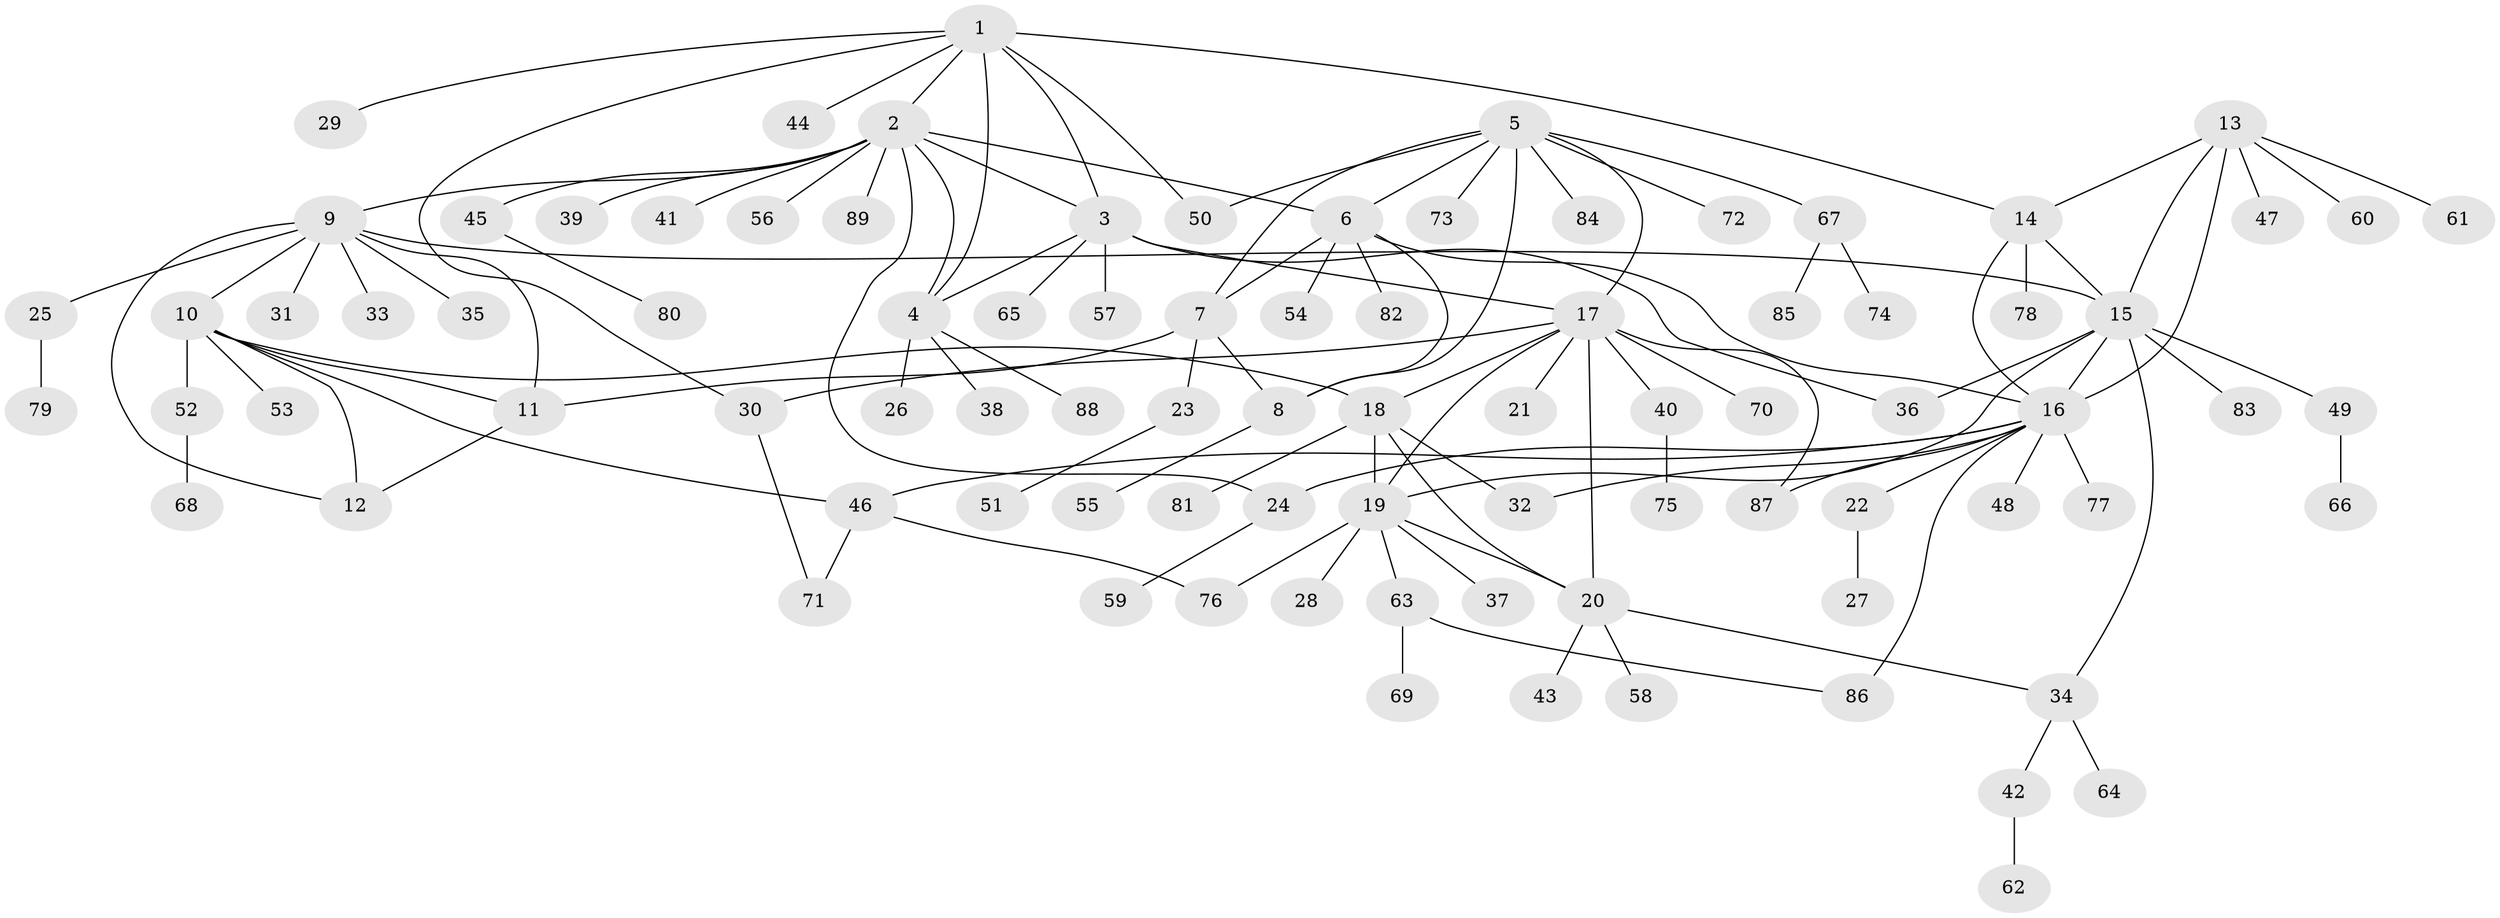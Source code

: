// Generated by graph-tools (version 1.1) at 2025/15/03/09/25 04:15:48]
// undirected, 89 vertices, 120 edges
graph export_dot {
graph [start="1"]
  node [color=gray90,style=filled];
  1;
  2;
  3;
  4;
  5;
  6;
  7;
  8;
  9;
  10;
  11;
  12;
  13;
  14;
  15;
  16;
  17;
  18;
  19;
  20;
  21;
  22;
  23;
  24;
  25;
  26;
  27;
  28;
  29;
  30;
  31;
  32;
  33;
  34;
  35;
  36;
  37;
  38;
  39;
  40;
  41;
  42;
  43;
  44;
  45;
  46;
  47;
  48;
  49;
  50;
  51;
  52;
  53;
  54;
  55;
  56;
  57;
  58;
  59;
  60;
  61;
  62;
  63;
  64;
  65;
  66;
  67;
  68;
  69;
  70;
  71;
  72;
  73;
  74;
  75;
  76;
  77;
  78;
  79;
  80;
  81;
  82;
  83;
  84;
  85;
  86;
  87;
  88;
  89;
  1 -- 2;
  1 -- 3;
  1 -- 4;
  1 -- 14;
  1 -- 29;
  1 -- 30;
  1 -- 44;
  1 -- 50;
  2 -- 3;
  2 -- 4;
  2 -- 6;
  2 -- 9;
  2 -- 24;
  2 -- 39;
  2 -- 41;
  2 -- 45;
  2 -- 56;
  2 -- 89;
  3 -- 4;
  3 -- 17;
  3 -- 36;
  3 -- 57;
  3 -- 65;
  4 -- 26;
  4 -- 38;
  4 -- 88;
  5 -- 6;
  5 -- 7;
  5 -- 8;
  5 -- 17;
  5 -- 50;
  5 -- 67;
  5 -- 72;
  5 -- 73;
  5 -- 84;
  6 -- 7;
  6 -- 8;
  6 -- 16;
  6 -- 54;
  6 -- 82;
  7 -- 8;
  7 -- 11;
  7 -- 23;
  8 -- 55;
  9 -- 10;
  9 -- 11;
  9 -- 12;
  9 -- 15;
  9 -- 25;
  9 -- 31;
  9 -- 33;
  9 -- 35;
  10 -- 11;
  10 -- 12;
  10 -- 18;
  10 -- 46;
  10 -- 52;
  10 -- 53;
  11 -- 12;
  13 -- 14;
  13 -- 15;
  13 -- 16;
  13 -- 47;
  13 -- 60;
  13 -- 61;
  14 -- 15;
  14 -- 16;
  14 -- 78;
  15 -- 16;
  15 -- 19;
  15 -- 34;
  15 -- 36;
  15 -- 49;
  15 -- 83;
  16 -- 22;
  16 -- 24;
  16 -- 32;
  16 -- 46;
  16 -- 48;
  16 -- 77;
  16 -- 86;
  16 -- 87;
  17 -- 18;
  17 -- 19;
  17 -- 20;
  17 -- 21;
  17 -- 30;
  17 -- 40;
  17 -- 70;
  17 -- 87;
  18 -- 19;
  18 -- 20;
  18 -- 32;
  18 -- 81;
  19 -- 20;
  19 -- 28;
  19 -- 37;
  19 -- 63;
  19 -- 76;
  20 -- 34;
  20 -- 43;
  20 -- 58;
  22 -- 27;
  23 -- 51;
  24 -- 59;
  25 -- 79;
  30 -- 71;
  34 -- 42;
  34 -- 64;
  40 -- 75;
  42 -- 62;
  45 -- 80;
  46 -- 71;
  46 -- 76;
  49 -- 66;
  52 -- 68;
  63 -- 69;
  63 -- 86;
  67 -- 74;
  67 -- 85;
}
